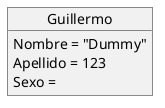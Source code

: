 @startuml
object Guillermo

Guillermo : Nombre = "Dummy"
Guillermo : Apellido = 123
Guillermo : Sexo = 
@enduml